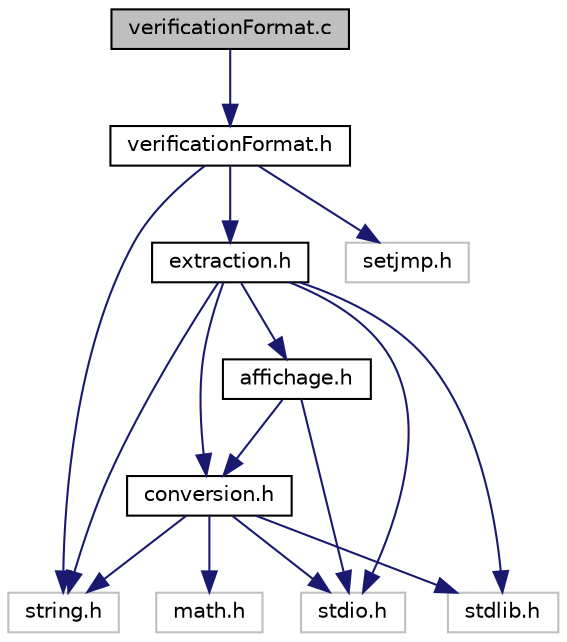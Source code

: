 digraph "verificationFormat.c"
{
 // LATEX_PDF_SIZE
  edge [fontname="Helvetica",fontsize="10",labelfontname="Helvetica",labelfontsize="10"];
  node [fontname="Helvetica",fontsize="10",shape=record];
  Node1 [label="verificationFormat.c",height=0.2,width=0.4,color="black", fillcolor="grey75", style="filled", fontcolor="black",tooltip="Ce fichier contient les corps des fonctions pour vérifier le format des trames GPS."];
  Node1 -> Node2 [color="midnightblue",fontsize="10",style="solid",fontname="Helvetica"];
  Node2 [label="verificationFormat.h",height=0.2,width=0.4,color="black", fillcolor="white", style="filled",URL="$verificationFormat_8h.html",tooltip="Ce fichier contient les déclarations des fonctions pour vérifier le format des données GPS."];
  Node2 -> Node3 [color="midnightblue",fontsize="10",style="solid",fontname="Helvetica"];
  Node3 [label="string.h",height=0.2,width=0.4,color="grey75", fillcolor="white", style="filled",tooltip=" "];
  Node2 -> Node4 [color="midnightblue",fontsize="10",style="solid",fontname="Helvetica"];
  Node4 [label="setjmp.h",height=0.2,width=0.4,color="grey75", fillcolor="white", style="filled",tooltip=" "];
  Node2 -> Node5 [color="midnightblue",fontsize="10",style="solid",fontname="Helvetica"];
  Node5 [label="extraction.h",height=0.2,width=0.4,color="black", fillcolor="white", style="filled",URL="$extraction_8h.html",tooltip="Ce fichier contient les déclarations des fonctions pour extraire les données GPS."];
  Node5 -> Node6 [color="midnightblue",fontsize="10",style="solid",fontname="Helvetica"];
  Node6 [label="stdlib.h",height=0.2,width=0.4,color="grey75", fillcolor="white", style="filled",tooltip=" "];
  Node5 -> Node7 [color="midnightblue",fontsize="10",style="solid",fontname="Helvetica"];
  Node7 [label="stdio.h",height=0.2,width=0.4,color="grey75", fillcolor="white", style="filled",tooltip=" "];
  Node5 -> Node3 [color="midnightblue",fontsize="10",style="solid",fontname="Helvetica"];
  Node5 -> Node8 [color="midnightblue",fontsize="10",style="solid",fontname="Helvetica"];
  Node8 [label="conversion.h",height=0.2,width=0.4,color="black", fillcolor="white", style="filled",URL="$conversion_8h.html",tooltip="Ce fichier contient les déclarations des fonctions pour convertir les données GPS."];
  Node8 -> Node7 [color="midnightblue",fontsize="10",style="solid",fontname="Helvetica"];
  Node8 -> Node3 [color="midnightblue",fontsize="10",style="solid",fontname="Helvetica"];
  Node8 -> Node6 [color="midnightblue",fontsize="10",style="solid",fontname="Helvetica"];
  Node8 -> Node9 [color="midnightblue",fontsize="10",style="solid",fontname="Helvetica"];
  Node9 [label="math.h",height=0.2,width=0.4,color="grey75", fillcolor="white", style="filled",tooltip=" "];
  Node5 -> Node10 [color="midnightblue",fontsize="10",style="solid",fontname="Helvetica"];
  Node10 [label="affichage.h",height=0.2,width=0.4,color="black", fillcolor="white", style="filled",URL="$affichage_8h.html",tooltip="Ce fichier contient les déclarations des fonctions pour l'affichage des données GPS."];
  Node10 -> Node8 [color="midnightblue",fontsize="10",style="solid",fontname="Helvetica"];
  Node10 -> Node7 [color="midnightblue",fontsize="10",style="solid",fontname="Helvetica"];
}
